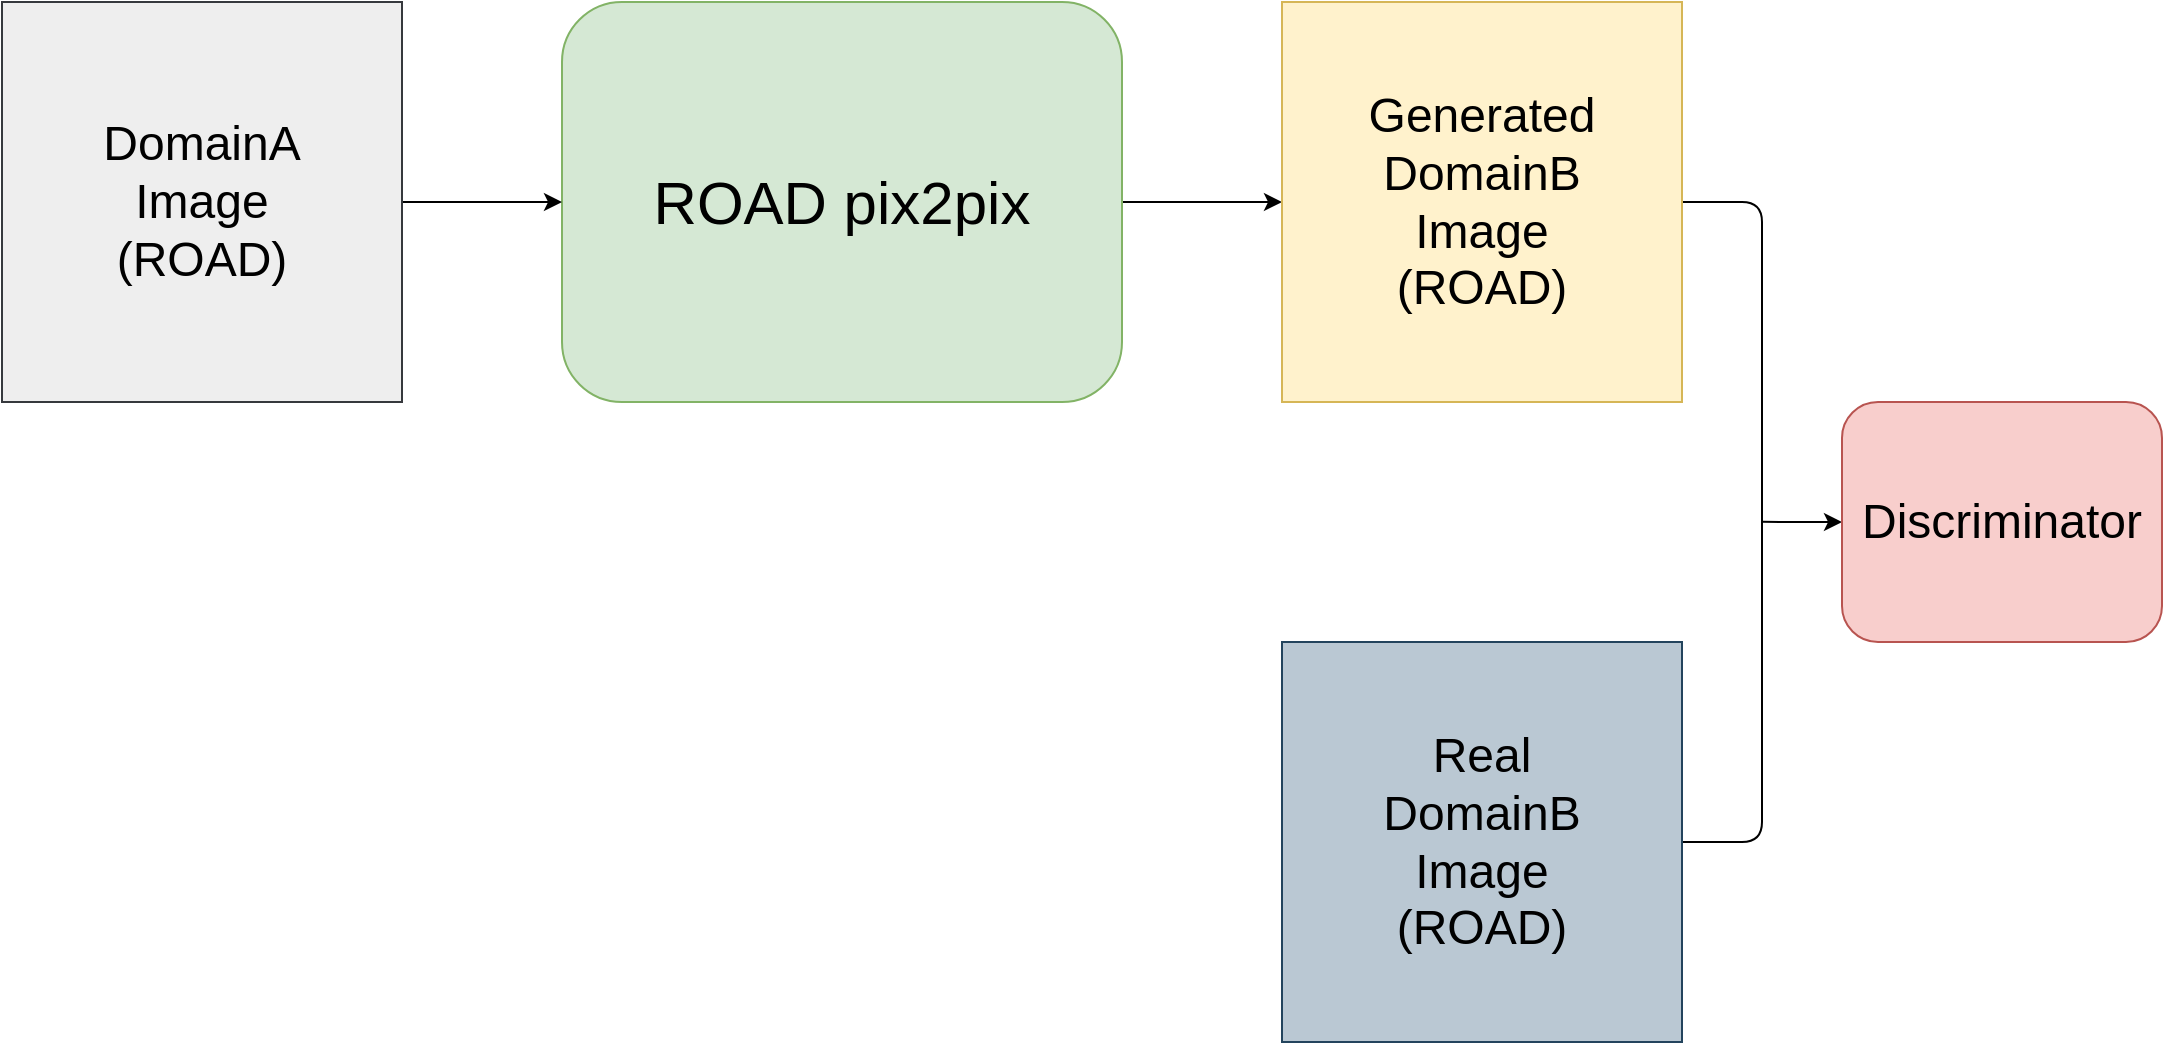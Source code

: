 <mxfile>
    <diagram id="oj01yfjUfmiqW-biaFMn" name="Page-1">
        <mxGraphModel dx="1284" dy="1084" grid="1" gridSize="10" guides="1" tooltips="1" connect="1" arrows="1" fold="1" page="1" pageScale="1" pageWidth="827" pageHeight="1169" background="#ffffff" math="0" shadow="0">
            <root>
                <mxCell id="0"/>
                <mxCell id="1" parent="0"/>
                <mxCell id="6" style="edgeStyle=none;html=1;exitX=1;exitY=0.5;exitDx=0;exitDy=0;entryX=0;entryY=0.5;entryDx=0;entryDy=0;fontSize=24;shadow=0;" parent="1" source="2" target="5" edge="1">
                    <mxGeometry relative="1" as="geometry"/>
                </mxCell>
                <mxCell id="2" value="&lt;font style=&quot;font-size: 30px;&quot;&gt;ROAD pix2pix&lt;/font&gt;" style="rounded=1;whiteSpace=wrap;html=1;fillColor=#d5e8d4;strokeColor=#82b366;shadow=0;" parent="1" vertex="1">
                    <mxGeometry x="320" y="40" width="280" height="200" as="geometry"/>
                </mxCell>
                <mxCell id="4" style="edgeStyle=none;html=1;exitX=1;exitY=0.5;exitDx=0;exitDy=0;entryX=0;entryY=0.5;entryDx=0;entryDy=0;fontSize=24;shadow=0;" parent="1" source="3" target="2" edge="1">
                    <mxGeometry relative="1" as="geometry"/>
                </mxCell>
                <mxCell id="3" value="DomainA&lt;br&gt;Image&lt;br&gt;(ROAD)" style="whiteSpace=wrap;html=1;aspect=fixed;fontSize=24;fillColor=#eeeeee;strokeColor=#36393d;shadow=0;" parent="1" vertex="1">
                    <mxGeometry x="40" y="40" width="200" height="200" as="geometry"/>
                </mxCell>
                <mxCell id="9" style="edgeStyle=orthogonalEdgeStyle;html=1;exitX=1;exitY=0.5;exitDx=0;exitDy=0;entryX=1;entryY=0.5;entryDx=0;entryDy=0;fontSize=24;startArrow=none;startFill=0;shadow=0;endArrow=none;endFill=0;" parent="1" source="5" target="7" edge="1">
                    <mxGeometry relative="1" as="geometry">
                        <Array as="points">
                            <mxPoint x="920" y="140"/>
                            <mxPoint x="920" y="460"/>
                        </Array>
                    </mxGeometry>
                </mxCell>
                <mxCell id="5" value="Generated&lt;br&gt;DomainB&lt;br&gt;Image&lt;br&gt;(ROAD)" style="whiteSpace=wrap;html=1;aspect=fixed;fontSize=24;fillColor=#fff2cc;strokeColor=#d6b656;shadow=0;" parent="1" vertex="1">
                    <mxGeometry x="680" y="40" width="200" height="200" as="geometry"/>
                </mxCell>
                <mxCell id="7" value="Real&lt;br&gt;DomainB&lt;br&gt;Image&lt;br&gt;(ROAD)" style="whiteSpace=wrap;html=1;aspect=fixed;fontSize=24;fillColor=#bac8d3;strokeColor=#23445d;shadow=0;" parent="1" vertex="1">
                    <mxGeometry x="680" y="360" width="200" height="200" as="geometry"/>
                </mxCell>
                <mxCell id="18" style="edgeStyle=orthogonalEdgeStyle;html=1;exitX=0;exitY=0.5;exitDx=0;exitDy=0;shadow=0;fontSize=24;startArrow=classic;startFill=1;endArrow=none;endFill=0;" parent="1" source="16" edge="1">
                    <mxGeometry relative="1" as="geometry">
                        <mxPoint x="920" y="299.909" as="targetPoint"/>
                    </mxGeometry>
                </mxCell>
                <mxCell id="16" value="Discriminator" style="rounded=1;whiteSpace=wrap;html=1;shadow=0;fontSize=24;fillColor=#f8cecc;strokeColor=#b85450;align=center;" parent="1" vertex="1">
                    <mxGeometry x="960" y="240" width="160" height="120" as="geometry"/>
                </mxCell>
            </root>
        </mxGraphModel>
    </diagram>
</mxfile>